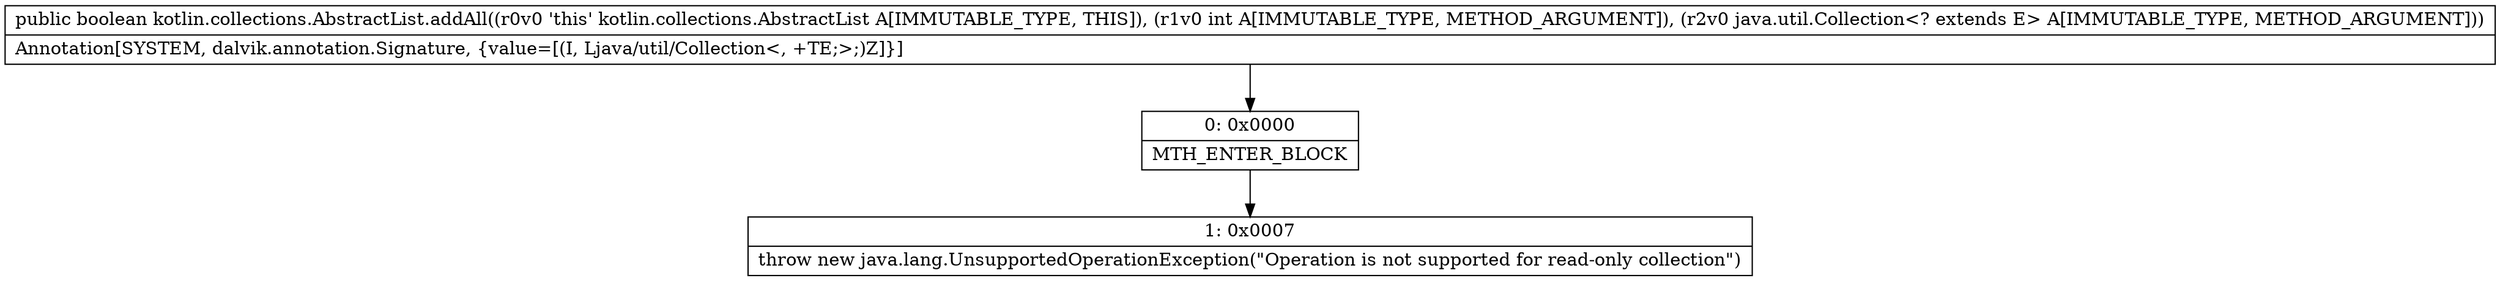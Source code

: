 digraph "CFG forkotlin.collections.AbstractList.addAll(ILjava\/util\/Collection;)Z" {
Node_0 [shape=record,label="{0\:\ 0x0000|MTH_ENTER_BLOCK\l}"];
Node_1 [shape=record,label="{1\:\ 0x0007|throw new java.lang.UnsupportedOperationException(\"Operation is not supported for read\-only collection\")\l}"];
MethodNode[shape=record,label="{public boolean kotlin.collections.AbstractList.addAll((r0v0 'this' kotlin.collections.AbstractList A[IMMUTABLE_TYPE, THIS]), (r1v0 int A[IMMUTABLE_TYPE, METHOD_ARGUMENT]), (r2v0 java.util.Collection\<? extends E\> A[IMMUTABLE_TYPE, METHOD_ARGUMENT]))  | Annotation[SYSTEM, dalvik.annotation.Signature, \{value=[(I, Ljava\/util\/Collection\<, +TE;\>;)Z]\}]\l}"];
MethodNode -> Node_0;
Node_0 -> Node_1;
}

